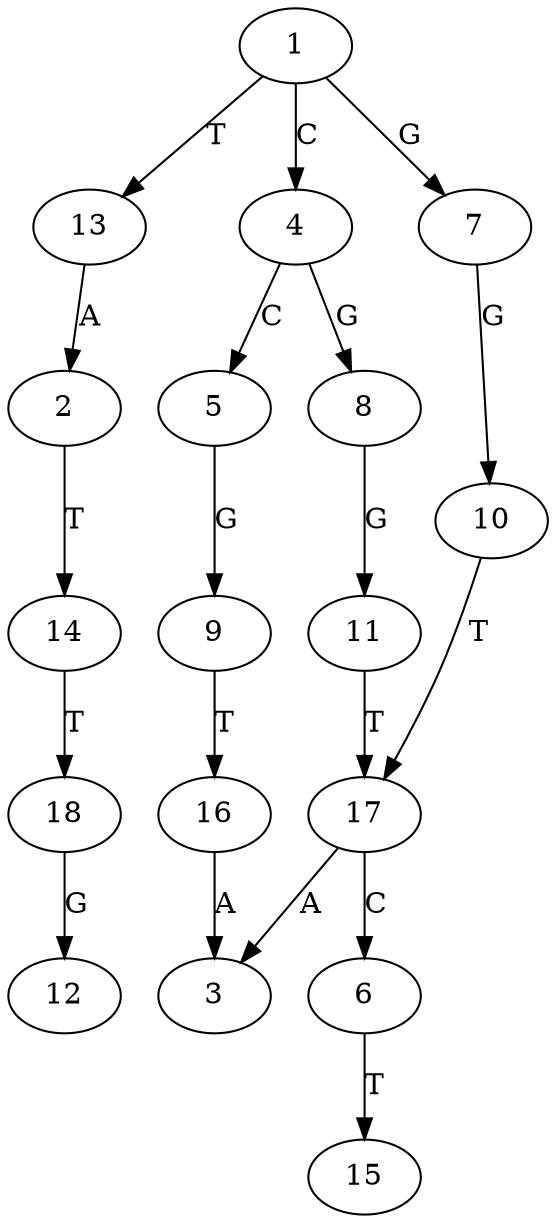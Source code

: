 strict digraph  {
	13 -> 2 [label=A];
	16 -> 3 [label=A];
	17 -> 3 [label=A];
	1 -> 4 [label=C];
	4 -> 5 [label=C];
	17 -> 6 [label=C];
	1 -> 7 [label=G];
	4 -> 8 [label=G];
	5 -> 9 [label=G];
	7 -> 10 [label=G];
	8 -> 11 [label=G];
	18 -> 12 [label=G];
	1 -> 13 [label=T];
	2 -> 14 [label=T];
	6 -> 15 [label=T];
	9 -> 16 [label=T];
	10 -> 17 [label=T];
	11 -> 17 [label=T];
	14 -> 18 [label=T];
}
